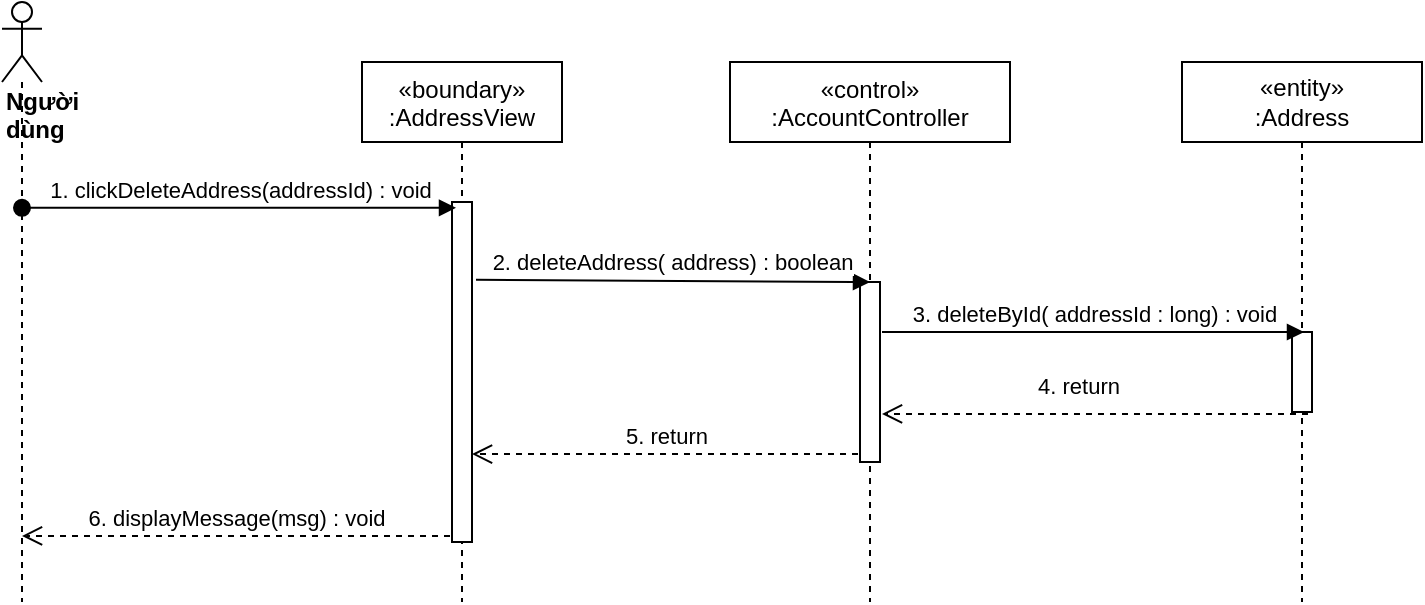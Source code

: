 <mxfile version="14.7.0" type="device"><diagram id="gM_a8l-p4vgTgQKDU1p-" name="Page-1"><mxGraphModel dx="1108" dy="425" grid="1" gridSize="10" guides="1" tooltips="1" connect="1" arrows="1" fold="1" page="1" pageScale="1" pageWidth="827" pageHeight="1169" math="0" shadow="0"><root><mxCell id="0"/><mxCell id="1" parent="0"/><mxCell id="BUK6lN6TVCII4H3S4zgH-26" value="«boundary»&#10;:AddressView" style="shape=umlLifeline;perimeter=lifelinePerimeter;container=1;collapsible=0;recursiveResize=0;rounded=0;shadow=0;strokeWidth=1;" parent="1" vertex="1"><mxGeometry x="230" y="80" width="100" height="270" as="geometry"/></mxCell><mxCell id="BUK6lN6TVCII4H3S4zgH-33" value="" style="html=1;points=[];perimeter=orthogonalPerimeter;" parent="BUK6lN6TVCII4H3S4zgH-26" vertex="1"><mxGeometry x="45" y="70" width="10" height="170" as="geometry"/></mxCell><mxCell id="BUK6lN6TVCII4H3S4zgH-35" value="«control»&#10;:AccountController" style="shape=umlLifeline;perimeter=lifelinePerimeter;container=1;collapsible=0;recursiveResize=0;rounded=0;shadow=0;strokeWidth=1;size=40;" parent="1" vertex="1"><mxGeometry x="414" y="80" width="140" height="270" as="geometry"/></mxCell><mxCell id="BUK6lN6TVCII4H3S4zgH-36" value="" style="points=[];perimeter=orthogonalPerimeter;rounded=0;shadow=0;strokeWidth=1;" parent="BUK6lN6TVCII4H3S4zgH-35" vertex="1"><mxGeometry x="65" y="110" width="10" height="90" as="geometry"/></mxCell><mxCell id="BUK6lN6TVCII4H3S4zgH-37" value="&lt;div&gt;&lt;b&gt;Người dùng&lt;/b&gt;&lt;/div&gt;" style="shape=umlLifeline;participant=umlActor;perimeter=lifelinePerimeter;whiteSpace=wrap;html=1;container=1;collapsible=0;recursiveResize=0;verticalAlign=top;spacingTop=36;outlineConnect=0;align=left;" parent="1" vertex="1"><mxGeometry x="50" y="50" width="20" height="300" as="geometry"/></mxCell><mxCell id="BUK6lN6TVCII4H3S4zgH-40" value="1. clickDeleteAddress(addressId) : void" style="html=1;verticalAlign=bottom;startArrow=oval;startFill=1;endArrow=block;startSize=8;entryX=0.2;entryY=0.017;entryDx=0;entryDy=0;entryPerimeter=0;" parent="1" source="BUK6lN6TVCII4H3S4zgH-37" target="BUK6lN6TVCII4H3S4zgH-33" edge="1"><mxGeometry width="60" relative="1" as="geometry"><mxPoint x="400" y="230" as="sourcePoint"/><mxPoint x="283" y="160" as="targetPoint"/></mxGeometry></mxCell><mxCell id="BUK6lN6TVCII4H3S4zgH-43" value="2. deleteAddress( address) : boolean" style="html=1;verticalAlign=bottom;endArrow=block;entryX=0.5;entryY=0;entryDx=0;entryDy=0;entryPerimeter=0;exitX=1.2;exitY=0.229;exitDx=0;exitDy=0;exitPerimeter=0;" parent="1" source="BUK6lN6TVCII4H3S4zgH-33" target="BUK6lN6TVCII4H3S4zgH-36" edge="1"><mxGeometry width="80" relative="1" as="geometry"><mxPoint x="270" y="190" as="sourcePoint"/><mxPoint x="470" y="330" as="targetPoint"/></mxGeometry></mxCell><mxCell id="BUK6lN6TVCII4H3S4zgH-44" value="&lt;span&gt;«entity»&lt;br&gt;&lt;/span&gt;:Address" style="shape=umlLifeline;perimeter=lifelinePerimeter;whiteSpace=wrap;html=1;container=1;collapsible=0;recursiveResize=0;outlineConnect=0;" parent="1" vertex="1"><mxGeometry x="640" y="80" width="120" height="270" as="geometry"/></mxCell><mxCell id="BUK6lN6TVCII4H3S4zgH-45" value="" style="points=[];perimeter=orthogonalPerimeter;rounded=0;shadow=0;strokeWidth=1;" parent="BUK6lN6TVCII4H3S4zgH-44" vertex="1"><mxGeometry x="55" y="135" width="10" height="40" as="geometry"/></mxCell><mxCell id="BUK6lN6TVCII4H3S4zgH-48" value="3. deleteById( addressId : long) : void" style="html=1;verticalAlign=bottom;endArrow=block;entryX=0.6;entryY=0;entryDx=0;entryDy=0;entryPerimeter=0;" parent="1" target="BUK6lN6TVCII4H3S4zgH-45" edge="1"><mxGeometry width="80" relative="1" as="geometry"><mxPoint x="490" y="215" as="sourcePoint"/><mxPoint x="840" y="430" as="targetPoint"/></mxGeometry></mxCell><mxCell id="BUK6lN6TVCII4H3S4zgH-49" value="4. return" style="html=1;verticalAlign=bottom;endArrow=open;dashed=1;endSize=8;exitX=0.8;exitY=1.025;exitDx=0;exitDy=0;exitPerimeter=0;entryX=1.1;entryY=0.733;entryDx=0;entryDy=0;entryPerimeter=0;" parent="1" source="BUK6lN6TVCII4H3S4zgH-45" target="BUK6lN6TVCII4H3S4zgH-36" edge="1"><mxGeometry x="0.081" y="-5" relative="1" as="geometry"><mxPoint x="840" y="430" as="sourcePoint"/><mxPoint x="775" y="301" as="targetPoint"/><mxPoint as="offset"/></mxGeometry></mxCell><mxCell id="gR99PI4POcUzUEjYul4Z-1" value="5. return" style="html=1;verticalAlign=bottom;endArrow=open;dashed=1;endSize=8;exitX=-0.1;exitY=0.956;exitDx=0;exitDy=0;exitPerimeter=0;" edge="1" parent="1" source="BUK6lN6TVCII4H3S4zgH-36" target="BUK6lN6TVCII4H3S4zgH-33"><mxGeometry relative="1" as="geometry"><mxPoint x="450" y="220" as="sourcePoint"/><mxPoint x="300" y="276" as="targetPoint"/></mxGeometry></mxCell><mxCell id="gR99PI4POcUzUEjYul4Z-2" value="6. displayMessage(msg) : void" style="html=1;verticalAlign=bottom;endArrow=open;dashed=1;endSize=8;exitX=-0.1;exitY=0.982;exitDx=0;exitDy=0;exitPerimeter=0;" edge="1" parent="1" source="BUK6lN6TVCII4H3S4zgH-33" target="BUK6lN6TVCII4H3S4zgH-37"><mxGeometry relative="1" as="geometry"><mxPoint x="450" y="220" as="sourcePoint"/><mxPoint x="370" y="220" as="targetPoint"/></mxGeometry></mxCell></root></mxGraphModel></diagram></mxfile>